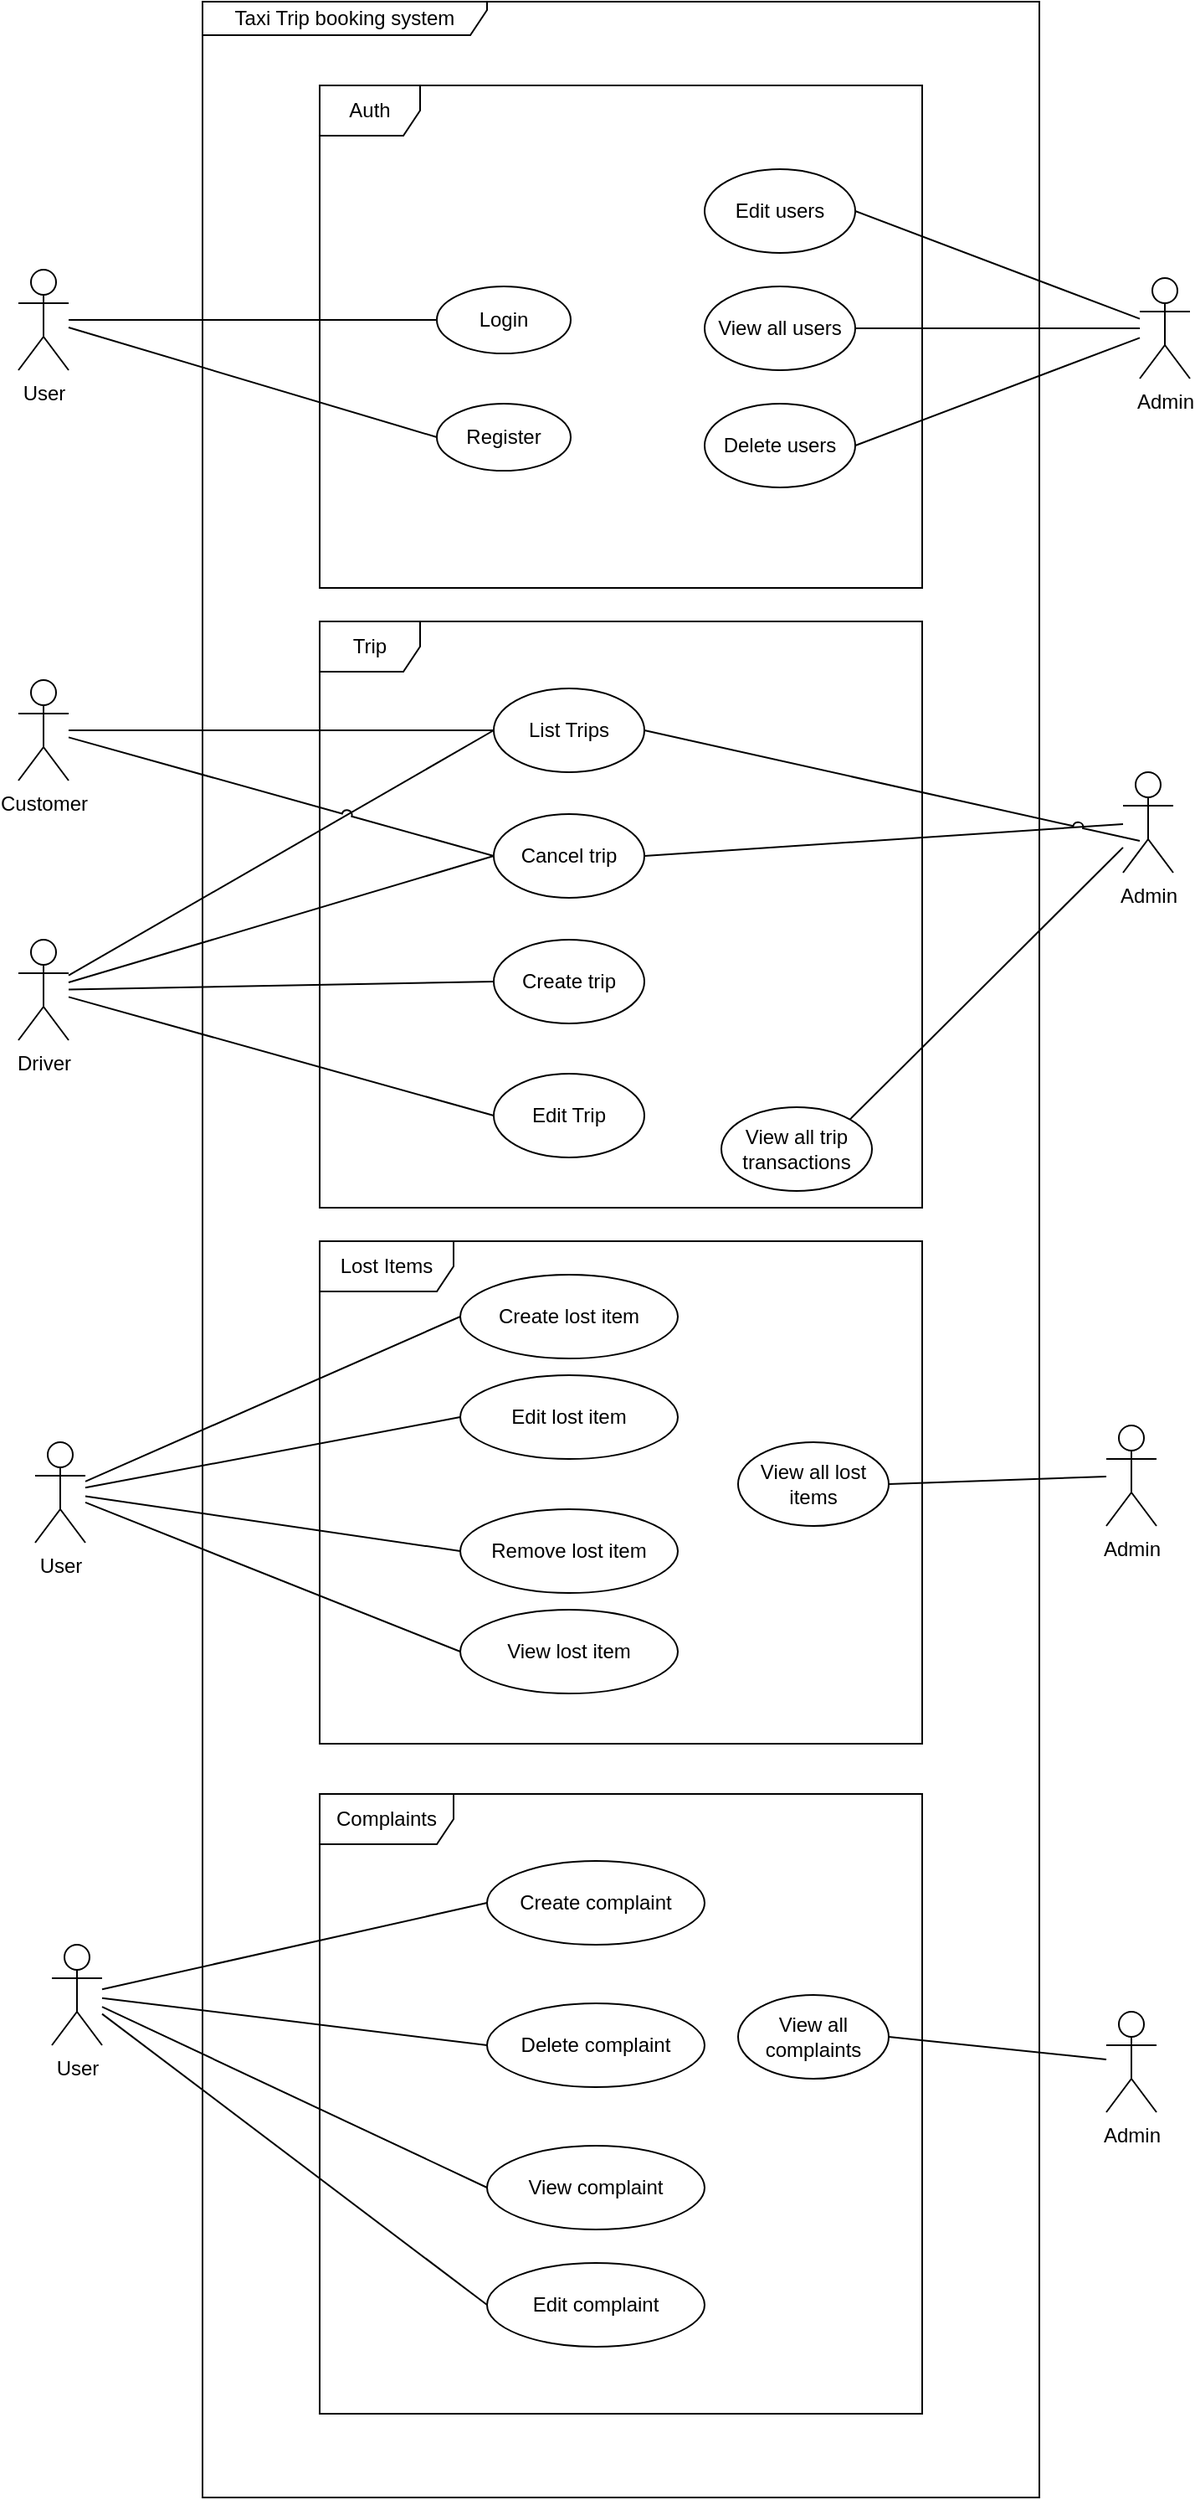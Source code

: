 <mxfile version="22.1.17" type="device">
  <diagram id="C5RBs43oDa-KdzZeNtuy" name="Page-1">
    <mxGraphModel dx="954" dy="561" grid="1" gridSize="10" guides="1" tooltips="1" connect="1" arrows="1" fold="1" page="1" pageScale="1" pageWidth="827" pageHeight="1169" math="0" shadow="0">
      <root>
        <mxCell id="WIyWlLk6GJQsqaUBKTNV-0" />
        <mxCell id="WIyWlLk6GJQsqaUBKTNV-1" parent="WIyWlLk6GJQsqaUBKTNV-0" />
        <mxCell id="6CoXRJJS-WZdz4uYCl7o-0" value="Taxi Trip booking system" style="shape=umlFrame;whiteSpace=wrap;html=1;pointerEvents=0;width=170;height=20;rounded=0;" parent="WIyWlLk6GJQsqaUBKTNV-1" vertex="1">
          <mxGeometry x="150" y="50" width="500" height="1490" as="geometry" />
        </mxCell>
        <mxCell id="6CoXRJJS-WZdz4uYCl7o-10" style="rounded=0;orthogonalLoop=1;jettySize=auto;html=1;endArrow=none;endFill=0;jumpStyle=none;strokeColor=default;" parent="WIyWlLk6GJQsqaUBKTNV-1" source="6CoXRJJS-WZdz4uYCl7o-1" target="6CoXRJJS-WZdz4uYCl7o-3" edge="1">
          <mxGeometry relative="1" as="geometry">
            <mxPoint x="90" y="230" as="sourcePoint" />
          </mxGeometry>
        </mxCell>
        <mxCell id="6CoXRJJS-WZdz4uYCl7o-1" value="User&lt;br&gt;" style="shape=umlActor;verticalLabelPosition=bottom;verticalAlign=top;html=1;rounded=0;" parent="WIyWlLk6GJQsqaUBKTNV-1" vertex="1">
          <mxGeometry x="40" y="210" width="30" height="60" as="geometry" />
        </mxCell>
        <mxCell id="6CoXRJJS-WZdz4uYCl7o-3" value="Login" style="ellipse;whiteSpace=wrap;html=1;rounded=0;" parent="WIyWlLk6GJQsqaUBKTNV-1" vertex="1">
          <mxGeometry x="290" y="220" width="80" height="40" as="geometry" />
        </mxCell>
        <mxCell id="6CoXRJJS-WZdz4uYCl7o-23" value="List Trips" style="ellipse;whiteSpace=wrap;html=1;rounded=0;" parent="WIyWlLk6GJQsqaUBKTNV-1" vertex="1">
          <mxGeometry x="324" y="460" width="90" height="50" as="geometry" />
        </mxCell>
        <mxCell id="6CoXRJJS-WZdz4uYCl7o-24" value="Register" style="ellipse;whiteSpace=wrap;html=1;rounded=0;" parent="WIyWlLk6GJQsqaUBKTNV-1" vertex="1">
          <mxGeometry x="290" y="290" width="80" height="40" as="geometry" />
        </mxCell>
        <mxCell id="6CoXRJJS-WZdz4uYCl7o-27" style="rounded=0;orthogonalLoop=1;jettySize=auto;html=1;endArrow=none;endFill=0;jumpStyle=arc;strokeColor=default;entryX=0;entryY=0.5;entryDx=0;entryDy=0;" parent="WIyWlLk6GJQsqaUBKTNV-1" source="6CoXRJJS-WZdz4uYCl7o-1" target="6CoXRJJS-WZdz4uYCl7o-24" edge="1">
          <mxGeometry relative="1" as="geometry">
            <mxPoint x="90" y="230" as="sourcePoint" />
            <mxPoint x="295" y="291" as="targetPoint" />
          </mxGeometry>
        </mxCell>
        <mxCell id="6CoXRJJS-WZdz4uYCl7o-33" value="View all trip transactions" style="ellipse;whiteSpace=wrap;html=1;rounded=0;" parent="WIyWlLk6GJQsqaUBKTNV-1" vertex="1">
          <mxGeometry x="460" y="710" width="90" height="50" as="geometry" />
        </mxCell>
        <mxCell id="6CoXRJJS-WZdz4uYCl7o-35" value="Admin" style="shape=umlActor;verticalLabelPosition=bottom;verticalAlign=top;html=1;rounded=0;" parent="WIyWlLk6GJQsqaUBKTNV-1" vertex="1">
          <mxGeometry x="710" y="215" width="30" height="60" as="geometry" />
        </mxCell>
        <mxCell id="6CoXRJJS-WZdz4uYCl7o-36" style="rounded=0;orthogonalLoop=1;jettySize=auto;html=1;endArrow=none;endFill=0;jumpStyle=arc;strokeColor=default;exitX=1;exitY=0;exitDx=0;exitDy=0;" parent="WIyWlLk6GJQsqaUBKTNV-1" source="6CoXRJJS-WZdz4uYCl7o-33" target="6CoXRJJS-WZdz4uYCl7o-74" edge="1">
          <mxGeometry relative="1" as="geometry">
            <mxPoint x="414" y="230" as="sourcePoint" />
            <mxPoint x="622" y="381" as="targetPoint" />
          </mxGeometry>
        </mxCell>
        <mxCell id="6CoXRJJS-WZdz4uYCl7o-37" value="View all users" style="ellipse;whiteSpace=wrap;html=1;rounded=0;" parent="WIyWlLk6GJQsqaUBKTNV-1" vertex="1">
          <mxGeometry x="450" y="220" width="90" height="50" as="geometry" />
        </mxCell>
        <mxCell id="6CoXRJJS-WZdz4uYCl7o-38" style="rounded=0;orthogonalLoop=1;jettySize=auto;html=1;endArrow=none;endFill=0;jumpStyle=arc;strokeColor=default;exitX=1;exitY=0.5;exitDx=0;exitDy=0;" parent="WIyWlLk6GJQsqaUBKTNV-1" source="6CoXRJJS-WZdz4uYCl7o-37" target="6CoXRJJS-WZdz4uYCl7o-35" edge="1">
          <mxGeometry relative="1" as="geometry">
            <mxPoint x="550" y="430" as="sourcePoint" />
            <mxPoint x="710" y="320" as="targetPoint" />
          </mxGeometry>
        </mxCell>
        <mxCell id="6CoXRJJS-WZdz4uYCl7o-39" value="Cancel trip" style="ellipse;whiteSpace=wrap;html=1;rounded=0;" parent="WIyWlLk6GJQsqaUBKTNV-1" vertex="1">
          <mxGeometry x="324" y="535" width="90" height="50" as="geometry" />
        </mxCell>
        <mxCell id="6CoXRJJS-WZdz4uYCl7o-40" value="Create trip" style="ellipse;whiteSpace=wrap;html=1;rounded=0;" parent="WIyWlLk6GJQsqaUBKTNV-1" vertex="1">
          <mxGeometry x="324" y="610" width="90" height="50" as="geometry" />
        </mxCell>
        <mxCell id="6CoXRJJS-WZdz4uYCl7o-42" value="" style="rounded=0;orthogonalLoop=1;jettySize=auto;html=1;endArrow=none;endFill=0;jumpStyle=arc;strokeColor=default;entryX=0;entryY=0.5;entryDx=0;entryDy=0;" parent="WIyWlLk6GJQsqaUBKTNV-1" source="6CoXRJJS-WZdz4uYCl7o-48" target="6CoXRJJS-WZdz4uYCl7o-23" edge="1">
          <mxGeometry relative="1" as="geometry">
            <mxPoint x="50" y="380" as="sourcePoint" />
            <mxPoint x="233" y="447" as="targetPoint" />
          </mxGeometry>
        </mxCell>
        <mxCell id="6CoXRJJS-WZdz4uYCl7o-41" value="Trip" style="shape=umlFrame;whiteSpace=wrap;html=1;pointerEvents=0;rounded=0;" parent="WIyWlLk6GJQsqaUBKTNV-1" vertex="1">
          <mxGeometry x="220" y="420" width="360" height="350" as="geometry" />
        </mxCell>
        <mxCell id="6CoXRJJS-WZdz4uYCl7o-44" style="edgeStyle=orthogonalEdgeStyle;orthogonalLoop=1;jettySize=auto;html=1;exitX=0.5;exitY=1;exitDx=0;exitDy=0;" parent="WIyWlLk6GJQsqaUBKTNV-1" source="6CoXRJJS-WZdz4uYCl7o-40" target="6CoXRJJS-WZdz4uYCl7o-40" edge="1">
          <mxGeometry relative="1" as="geometry" />
        </mxCell>
        <mxCell id="6CoXRJJS-WZdz4uYCl7o-45" value="" style="rounded=0;orthogonalLoop=1;jettySize=auto;html=1;endArrow=none;endFill=0;jumpStyle=arc;strokeColor=default;entryX=0;entryY=0.5;entryDx=0;entryDy=0;" parent="WIyWlLk6GJQsqaUBKTNV-1" source="6CoXRJJS-WZdz4uYCl7o-47" target="6CoXRJJS-WZdz4uYCl7o-39" edge="1">
          <mxGeometry relative="1" as="geometry">
            <mxPoint x="80" y="490" as="sourcePoint" />
            <mxPoint x="303" y="477" as="targetPoint" />
          </mxGeometry>
        </mxCell>
        <mxCell id="6CoXRJJS-WZdz4uYCl7o-46" value="" style="rounded=0;orthogonalLoop=1;jettySize=auto;html=1;endArrow=none;endFill=0;jumpStyle=arc;strokeColor=default;entryX=0;entryY=0.5;entryDx=0;entryDy=0;" parent="WIyWlLk6GJQsqaUBKTNV-1" source="6CoXRJJS-WZdz4uYCl7o-48" target="6CoXRJJS-WZdz4uYCl7o-40" edge="1">
          <mxGeometry relative="1" as="geometry">
            <mxPoint x="50" y="410" as="sourcePoint" />
            <mxPoint x="290" y="575" as="targetPoint" />
          </mxGeometry>
        </mxCell>
        <mxCell id="6CoXRJJS-WZdz4uYCl7o-47" value="Customer" style="shape=umlActor;verticalLabelPosition=bottom;verticalAlign=top;html=1;rounded=0;" parent="WIyWlLk6GJQsqaUBKTNV-1" vertex="1">
          <mxGeometry x="40" y="455" width="30" height="60" as="geometry" />
        </mxCell>
        <mxCell id="6CoXRJJS-WZdz4uYCl7o-48" value="Driver" style="shape=umlActor;verticalLabelPosition=bottom;verticalAlign=top;html=1;rounded=0;" parent="WIyWlLk6GJQsqaUBKTNV-1" vertex="1">
          <mxGeometry x="40" y="610" width="30" height="60" as="geometry" />
        </mxCell>
        <mxCell id="6CoXRJJS-WZdz4uYCl7o-51" value="" style="rounded=0;orthogonalLoop=1;jettySize=auto;html=1;endArrow=none;endFill=0;jumpStyle=arc;strokeColor=default;entryX=0;entryY=0.5;entryDx=0;entryDy=0;" parent="WIyWlLk6GJQsqaUBKTNV-1" source="6CoXRJJS-WZdz4uYCl7o-48" target="6CoXRJJS-WZdz4uYCl7o-39" edge="1">
          <mxGeometry relative="1" as="geometry">
            <mxPoint x="80" y="626" as="sourcePoint" />
            <mxPoint x="347" y="637" as="targetPoint" />
          </mxGeometry>
        </mxCell>
        <mxCell id="6CoXRJJS-WZdz4uYCl7o-52" value="" style="rounded=0;orthogonalLoop=1;jettySize=auto;html=1;endArrow=none;endFill=0;jumpStyle=arc;strokeColor=default;entryX=0;entryY=0.5;entryDx=0;entryDy=0;" parent="WIyWlLk6GJQsqaUBKTNV-1" source="6CoXRJJS-WZdz4uYCl7o-47" target="6CoXRJJS-WZdz4uYCl7o-23" edge="1">
          <mxGeometry relative="1" as="geometry">
            <mxPoint x="80" y="489" as="sourcePoint" />
            <mxPoint x="320" y="490" as="targetPoint" />
          </mxGeometry>
        </mxCell>
        <mxCell id="6CoXRJJS-WZdz4uYCl7o-56" value="Auth" style="shape=umlFrame;whiteSpace=wrap;html=1;pointerEvents=0;rounded=0;" parent="WIyWlLk6GJQsqaUBKTNV-1" vertex="1">
          <mxGeometry x="220" y="100" width="360" height="300" as="geometry" />
        </mxCell>
        <mxCell id="6CoXRJJS-WZdz4uYCl7o-57" value="Delete users" style="ellipse;whiteSpace=wrap;html=1;rounded=0;" parent="WIyWlLk6GJQsqaUBKTNV-1" vertex="1">
          <mxGeometry x="450" y="290" width="90" height="50" as="geometry" />
        </mxCell>
        <mxCell id="6CoXRJJS-WZdz4uYCl7o-58" style="rounded=0;orthogonalLoop=1;jettySize=auto;html=1;endArrow=none;endFill=0;jumpStyle=arc;strokeColor=default;exitX=1;exitY=0.5;exitDx=0;exitDy=0;" parent="WIyWlLk6GJQsqaUBKTNV-1" source="6CoXRJJS-WZdz4uYCl7o-57" target="6CoXRJJS-WZdz4uYCl7o-35" edge="1">
          <mxGeometry relative="1" as="geometry">
            <mxPoint x="550" y="255" as="sourcePoint" />
            <mxPoint x="750" y="250" as="targetPoint" />
          </mxGeometry>
        </mxCell>
        <mxCell id="6CoXRJJS-WZdz4uYCl7o-59" value="Lost Items" style="shape=umlFrame;whiteSpace=wrap;html=1;pointerEvents=0;rounded=0;width=80;height=30;" parent="WIyWlLk6GJQsqaUBKTNV-1" vertex="1">
          <mxGeometry x="220" y="790" width="360" height="300" as="geometry" />
        </mxCell>
        <mxCell id="6CoXRJJS-WZdz4uYCl7o-61" value="User" style="shape=umlActor;verticalLabelPosition=bottom;verticalAlign=top;html=1;rounded=0;" parent="WIyWlLk6GJQsqaUBKTNV-1" vertex="1">
          <mxGeometry x="50" y="910" width="30" height="60" as="geometry" />
        </mxCell>
        <mxCell id="6CoXRJJS-WZdz4uYCl7o-62" value="Create lost item" style="ellipse;whiteSpace=wrap;html=1;rounded=0;" parent="WIyWlLk6GJQsqaUBKTNV-1" vertex="1">
          <mxGeometry x="304" y="810" width="130" height="50" as="geometry" />
        </mxCell>
        <mxCell id="6CoXRJJS-WZdz4uYCl7o-63" value="Remove lost item" style="ellipse;whiteSpace=wrap;html=1;rounded=0;" parent="WIyWlLk6GJQsqaUBKTNV-1" vertex="1">
          <mxGeometry x="304" y="950" width="130" height="50" as="geometry" />
        </mxCell>
        <mxCell id="6CoXRJJS-WZdz4uYCl7o-64" value="View lost item" style="ellipse;whiteSpace=wrap;html=1;rounded=0;" parent="WIyWlLk6GJQsqaUBKTNV-1" vertex="1">
          <mxGeometry x="304" y="1010" width="130" height="50" as="geometry" />
        </mxCell>
        <mxCell id="6CoXRJJS-WZdz4uYCl7o-65" value="" style="rounded=0;orthogonalLoop=1;jettySize=auto;html=1;endArrow=none;endFill=0;jumpStyle=arc;strokeColor=default;entryX=0;entryY=0.5;entryDx=0;entryDy=0;" parent="WIyWlLk6GJQsqaUBKTNV-1" source="6CoXRJJS-WZdz4uYCl7o-61" target="6CoXRJJS-WZdz4uYCl7o-62" edge="1">
          <mxGeometry relative="1" as="geometry">
            <mxPoint x="70" y="827" as="sourcePoint" />
            <mxPoint x="324" y="780" as="targetPoint" />
          </mxGeometry>
        </mxCell>
        <mxCell id="6CoXRJJS-WZdz4uYCl7o-67" value="" style="rounded=0;orthogonalLoop=1;jettySize=auto;html=1;endArrow=none;endFill=0;jumpStyle=arc;strokeColor=default;entryX=0;entryY=0.5;entryDx=0;entryDy=0;" parent="WIyWlLk6GJQsqaUBKTNV-1" source="6CoXRJJS-WZdz4uYCl7o-61" target="6CoXRJJS-WZdz4uYCl7o-63" edge="1">
          <mxGeometry relative="1" as="geometry">
            <mxPoint x="80" y="832" as="sourcePoint" />
            <mxPoint x="314" y="828" as="targetPoint" />
          </mxGeometry>
        </mxCell>
        <mxCell id="6CoXRJJS-WZdz4uYCl7o-71" value="" style="rounded=0;orthogonalLoop=1;jettySize=auto;html=1;endArrow=none;endFill=0;jumpStyle=arc;strokeColor=default;entryX=0;entryY=0.5;entryDx=0;entryDy=0;" parent="WIyWlLk6GJQsqaUBKTNV-1" source="6CoXRJJS-WZdz4uYCl7o-61" target="6CoXRJJS-WZdz4uYCl7o-64" edge="1">
          <mxGeometry relative="1" as="geometry">
            <mxPoint x="80" y="890" as="sourcePoint" />
            <mxPoint x="314" y="900" as="targetPoint" />
          </mxGeometry>
        </mxCell>
        <mxCell id="6CoXRJJS-WZdz4uYCl7o-73" value="View all lost items" style="ellipse;whiteSpace=wrap;html=1;rounded=0;" parent="WIyWlLk6GJQsqaUBKTNV-1" vertex="1">
          <mxGeometry x="470" y="910" width="90" height="50" as="geometry" />
        </mxCell>
        <mxCell id="6CoXRJJS-WZdz4uYCl7o-74" value="Admin" style="shape=umlActor;verticalLabelPosition=bottom;verticalAlign=top;html=1;rounded=0;" parent="WIyWlLk6GJQsqaUBKTNV-1" vertex="1">
          <mxGeometry x="700" y="510" width="30" height="60" as="geometry" />
        </mxCell>
        <mxCell id="6CoXRJJS-WZdz4uYCl7o-75" value="Admin" style="shape=umlActor;verticalLabelPosition=bottom;verticalAlign=top;html=1;rounded=0;" parent="WIyWlLk6GJQsqaUBKTNV-1" vertex="1">
          <mxGeometry x="690" y="900" width="30" height="60" as="geometry" />
        </mxCell>
        <mxCell id="6CoXRJJS-WZdz4uYCl7o-76" style="rounded=0;orthogonalLoop=1;jettySize=auto;html=1;endArrow=none;endFill=0;jumpStyle=arc;strokeColor=default;exitX=1;exitY=0.5;exitDx=0;exitDy=0;" parent="WIyWlLk6GJQsqaUBKTNV-1" source="6CoXRJJS-WZdz4uYCl7o-73" target="6CoXRJJS-WZdz4uYCl7o-75" edge="1">
          <mxGeometry relative="1" as="geometry">
            <mxPoint x="567" y="867" as="sourcePoint" />
            <mxPoint x="740" y="865" as="targetPoint" />
          </mxGeometry>
        </mxCell>
        <mxCell id="6CoXRJJS-WZdz4uYCl7o-78" value="Complaints" style="shape=umlFrame;whiteSpace=wrap;html=1;pointerEvents=0;rounded=0;width=80;height=30;" parent="WIyWlLk6GJQsqaUBKTNV-1" vertex="1">
          <mxGeometry x="220" y="1120" width="360" height="370" as="geometry" />
        </mxCell>
        <mxCell id="6CoXRJJS-WZdz4uYCl7o-79" value="Create complaint" style="ellipse;whiteSpace=wrap;html=1;rounded=0;" parent="WIyWlLk6GJQsqaUBKTNV-1" vertex="1">
          <mxGeometry x="320" y="1160" width="130" height="50" as="geometry" />
        </mxCell>
        <mxCell id="6CoXRJJS-WZdz4uYCl7o-80" value="Delete complaint" style="ellipse;whiteSpace=wrap;html=1;rounded=0;" parent="WIyWlLk6GJQsqaUBKTNV-1" vertex="1">
          <mxGeometry x="320" y="1245" width="130" height="50" as="geometry" />
        </mxCell>
        <mxCell id="6CoXRJJS-WZdz4uYCl7o-81" value="View complaint" style="ellipse;whiteSpace=wrap;html=1;rounded=0;" parent="WIyWlLk6GJQsqaUBKTNV-1" vertex="1">
          <mxGeometry x="320" y="1330" width="130" height="50" as="geometry" />
        </mxCell>
        <mxCell id="6CoXRJJS-WZdz4uYCl7o-82" value="User" style="shape=umlActor;verticalLabelPosition=bottom;verticalAlign=top;html=1;rounded=0;" parent="WIyWlLk6GJQsqaUBKTNV-1" vertex="1">
          <mxGeometry x="60" y="1210" width="30" height="60" as="geometry" />
        </mxCell>
        <mxCell id="6CoXRJJS-WZdz4uYCl7o-84" value="" style="rounded=0;orthogonalLoop=1;jettySize=auto;html=1;endArrow=none;endFill=0;jumpStyle=arc;strokeColor=default;entryX=0;entryY=0.5;entryDx=0;entryDy=0;" parent="WIyWlLk6GJQsqaUBKTNV-1" source="6CoXRJJS-WZdz4uYCl7o-82" target="6CoXRJJS-WZdz4uYCl7o-81" edge="1">
          <mxGeometry relative="1" as="geometry">
            <mxPoint x="80" y="1410" as="sourcePoint" />
            <mxPoint x="320" y="1487" as="targetPoint" />
          </mxGeometry>
        </mxCell>
        <mxCell id="6CoXRJJS-WZdz4uYCl7o-85" value="" style="rounded=0;orthogonalLoop=1;jettySize=auto;html=1;endArrow=none;endFill=0;jumpStyle=arc;strokeColor=default;entryX=0;entryY=0.5;entryDx=0;entryDy=0;" parent="WIyWlLk6GJQsqaUBKTNV-1" source="6CoXRJJS-WZdz4uYCl7o-82" target="6CoXRJJS-WZdz4uYCl7o-80" edge="1">
          <mxGeometry relative="1" as="geometry">
            <mxPoint x="100" y="1207" as="sourcePoint" />
            <mxPoint x="330" y="1315" as="targetPoint" />
          </mxGeometry>
        </mxCell>
        <mxCell id="6CoXRJJS-WZdz4uYCl7o-86" value="" style="rounded=0;orthogonalLoop=1;jettySize=auto;html=1;endArrow=none;endFill=0;jumpStyle=arc;strokeColor=default;entryX=0;entryY=0.5;entryDx=0;entryDy=0;" parent="WIyWlLk6GJQsqaUBKTNV-1" source="6CoXRJJS-WZdz4uYCl7o-82" target="6CoXRJJS-WZdz4uYCl7o-79" edge="1">
          <mxGeometry relative="1" as="geometry">
            <mxPoint x="90" y="1190" as="sourcePoint" />
            <mxPoint x="330" y="1230" as="targetPoint" />
          </mxGeometry>
        </mxCell>
        <mxCell id="6CoXRJJS-WZdz4uYCl7o-87" value="Admin" style="shape=umlActor;verticalLabelPosition=bottom;verticalAlign=top;html=1;rounded=0;" parent="WIyWlLk6GJQsqaUBKTNV-1" vertex="1">
          <mxGeometry x="690" y="1250" width="30" height="60" as="geometry" />
        </mxCell>
        <mxCell id="6CoXRJJS-WZdz4uYCl7o-90" value="View all complaints" style="ellipse;whiteSpace=wrap;html=1;rounded=0;" parent="WIyWlLk6GJQsqaUBKTNV-1" vertex="1">
          <mxGeometry x="470" y="1240" width="90" height="50" as="geometry" />
        </mxCell>
        <mxCell id="6CoXRJJS-WZdz4uYCl7o-92" style="rounded=0;orthogonalLoop=1;jettySize=auto;html=1;endArrow=none;endFill=0;jumpStyle=arc;strokeColor=default;exitX=1;exitY=0.5;exitDx=0;exitDy=0;" parent="WIyWlLk6GJQsqaUBKTNV-1" source="6CoXRJJS-WZdz4uYCl7o-90" target="6CoXRJJS-WZdz4uYCl7o-87" edge="1">
          <mxGeometry relative="1" as="geometry">
            <mxPoint x="560" y="1437" as="sourcePoint" />
            <mxPoint x="690" y="1433" as="targetPoint" />
          </mxGeometry>
        </mxCell>
        <mxCell id="10pZMpCAyaWx1mK4e7Oo-0" value="Edit users" style="ellipse;whiteSpace=wrap;html=1;rounded=0;" parent="WIyWlLk6GJQsqaUBKTNV-1" vertex="1">
          <mxGeometry x="450" y="150" width="90" height="50" as="geometry" />
        </mxCell>
        <mxCell id="10pZMpCAyaWx1mK4e7Oo-1" style="rounded=0;orthogonalLoop=1;jettySize=auto;html=1;endArrow=none;endFill=0;jumpStyle=arc;strokeColor=default;exitX=1;exitY=0.5;exitDx=0;exitDy=0;" parent="WIyWlLk6GJQsqaUBKTNV-1" source="10pZMpCAyaWx1mK4e7Oo-0" target="6CoXRJJS-WZdz4uYCl7o-35" edge="1">
          <mxGeometry relative="1" as="geometry">
            <mxPoint x="550" y="255" as="sourcePoint" />
            <mxPoint x="720" y="255" as="targetPoint" />
          </mxGeometry>
        </mxCell>
        <mxCell id="10pZMpCAyaWx1mK4e7Oo-2" value="Edit Trip" style="ellipse;whiteSpace=wrap;html=1;rounded=0;" parent="WIyWlLk6GJQsqaUBKTNV-1" vertex="1">
          <mxGeometry x="324" y="690" width="90" height="50" as="geometry" />
        </mxCell>
        <mxCell id="10pZMpCAyaWx1mK4e7Oo-3" value="" style="rounded=0;orthogonalLoop=1;jettySize=auto;html=1;endArrow=none;endFill=0;jumpStyle=arc;strokeColor=default;entryX=0;entryY=0.5;entryDx=0;entryDy=0;" parent="WIyWlLk6GJQsqaUBKTNV-1" source="6CoXRJJS-WZdz4uYCl7o-48" target="10pZMpCAyaWx1mK4e7Oo-2" edge="1">
          <mxGeometry relative="1" as="geometry">
            <mxPoint x="80" y="650" as="sourcePoint" />
            <mxPoint x="334" y="645" as="targetPoint" />
          </mxGeometry>
        </mxCell>
        <mxCell id="10pZMpCAyaWx1mK4e7Oo-6" style="rounded=0;orthogonalLoop=1;jettySize=auto;html=1;endArrow=none;endFill=0;jumpStyle=arc;strokeColor=default;exitX=1;exitY=0.5;exitDx=0;exitDy=0;" parent="WIyWlLk6GJQsqaUBKTNV-1" source="6CoXRJJS-WZdz4uYCl7o-39" target="6CoXRJJS-WZdz4uYCl7o-74" edge="1">
          <mxGeometry relative="1" as="geometry">
            <mxPoint x="424" y="725" as="sourcePoint" />
            <mxPoint x="710" y="559" as="targetPoint" />
          </mxGeometry>
        </mxCell>
        <mxCell id="10pZMpCAyaWx1mK4e7Oo-7" style="rounded=0;orthogonalLoop=1;jettySize=auto;html=1;endArrow=none;endFill=0;jumpStyle=arc;strokeColor=default;exitX=1;exitY=0.5;exitDx=0;exitDy=0;" parent="WIyWlLk6GJQsqaUBKTNV-1" source="6CoXRJJS-WZdz4uYCl7o-23" edge="1">
          <mxGeometry relative="1" as="geometry">
            <mxPoint x="424" y="570" as="sourcePoint" />
            <mxPoint x="710" y="551" as="targetPoint" />
          </mxGeometry>
        </mxCell>
        <mxCell id="10pZMpCAyaWx1mK4e7Oo-8" value="Edit lost item" style="ellipse;whiteSpace=wrap;html=1;rounded=0;" parent="WIyWlLk6GJQsqaUBKTNV-1" vertex="1">
          <mxGeometry x="304" y="870" width="130" height="50" as="geometry" />
        </mxCell>
        <mxCell id="10pZMpCAyaWx1mK4e7Oo-9" value="" style="rounded=0;orthogonalLoop=1;jettySize=auto;html=1;endArrow=none;endFill=0;jumpStyle=arc;strokeColor=default;entryX=0;entryY=0.5;entryDx=0;entryDy=0;" parent="WIyWlLk6GJQsqaUBKTNV-1" source="6CoXRJJS-WZdz4uYCl7o-61" target="10pZMpCAyaWx1mK4e7Oo-8" edge="1">
          <mxGeometry relative="1" as="geometry">
            <mxPoint x="90" y="1123" as="sourcePoint" />
            <mxPoint x="314" y="1025" as="targetPoint" />
          </mxGeometry>
        </mxCell>
        <mxCell id="10pZMpCAyaWx1mK4e7Oo-11" value="Edit complaint" style="ellipse;whiteSpace=wrap;html=1;rounded=0;" parent="WIyWlLk6GJQsqaUBKTNV-1" vertex="1">
          <mxGeometry x="320" y="1400" width="130" height="50" as="geometry" />
        </mxCell>
        <mxCell id="10pZMpCAyaWx1mK4e7Oo-12" value="" style="rounded=0;orthogonalLoop=1;jettySize=auto;html=1;endArrow=none;endFill=0;jumpStyle=arc;strokeColor=default;entryX=0;entryY=0.5;entryDx=0;entryDy=0;" parent="WIyWlLk6GJQsqaUBKTNV-1" source="6CoXRJJS-WZdz4uYCl7o-82" target="10pZMpCAyaWx1mK4e7Oo-11" edge="1">
          <mxGeometry relative="1" as="geometry">
            <mxPoint x="100" y="1257" as="sourcePoint" />
            <mxPoint x="330" y="1365" as="targetPoint" />
          </mxGeometry>
        </mxCell>
      </root>
    </mxGraphModel>
  </diagram>
</mxfile>
